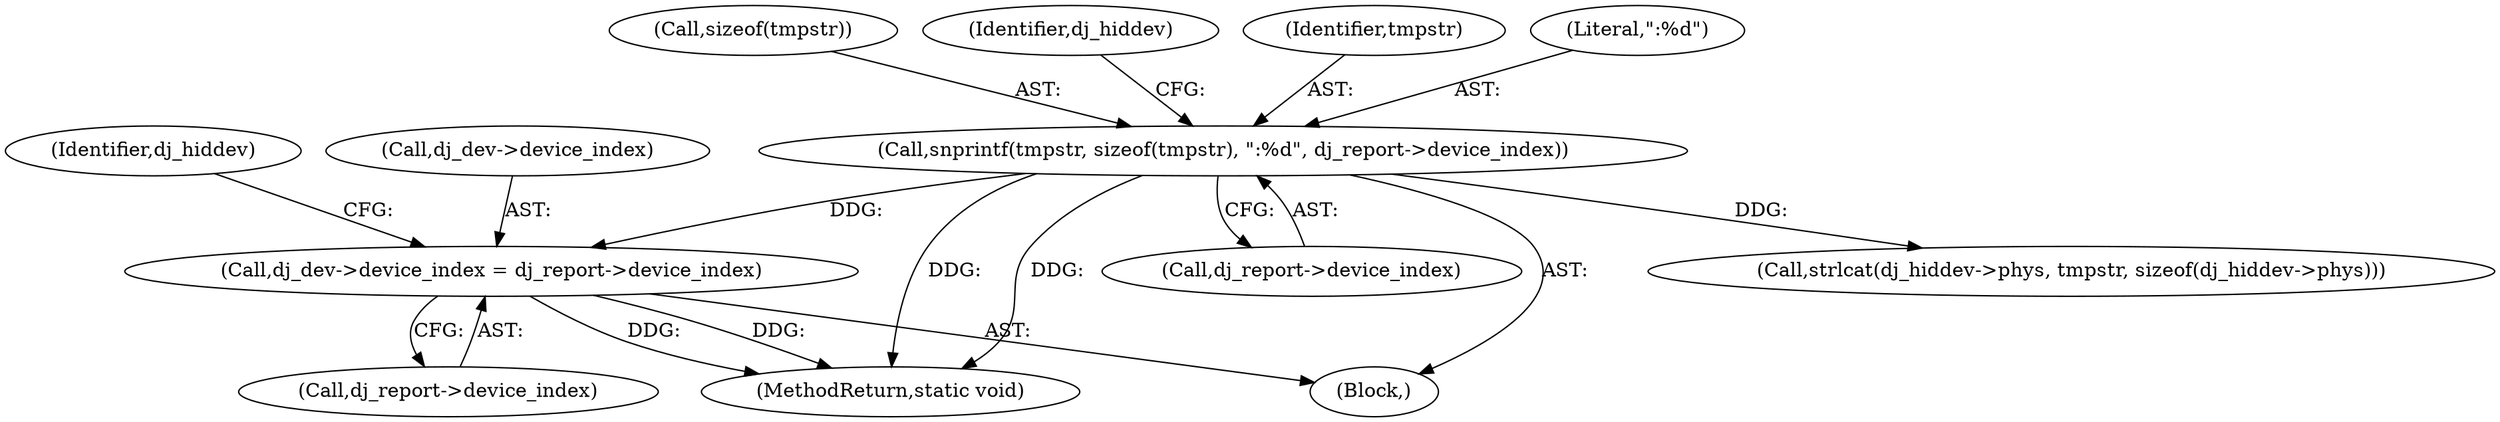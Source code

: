 digraph "0_linux_ad3e14d7c5268c2e24477c6ef54bbdf88add5d36_0@pointer" {
"1000300" [label="(Call,dj_dev->device_index = dj_report->device_index)"];
"1000245" [label="(Call,snprintf(tmpstr, sizeof(tmpstr), \":%d\", dj_report->device_index))"];
"1000247" [label="(Call,sizeof(tmpstr))"];
"1000255" [label="(Identifier,dj_hiddev)"];
"1000253" [label="(Call,strlcat(dj_hiddev->phys, tmpstr, sizeof(dj_hiddev->phys)))"];
"1000300" [label="(Call,dj_dev->device_index = dj_report->device_index)"];
"1000246" [label="(Identifier,tmpstr)"];
"1000245" [label="(Call,snprintf(tmpstr, sizeof(tmpstr), \":%d\", dj_report->device_index))"];
"1000249" [label="(Literal,\":%d\")"];
"1000304" [label="(Call,dj_report->device_index)"];
"1000309" [label="(Identifier,dj_hiddev)"];
"1000250" [label="(Call,dj_report->device_index)"];
"1000106" [label="(Block,)"];
"1000349" [label="(MethodReturn,static void)"];
"1000301" [label="(Call,dj_dev->device_index)"];
"1000300" -> "1000106"  [label="AST: "];
"1000300" -> "1000304"  [label="CFG: "];
"1000301" -> "1000300"  [label="AST: "];
"1000304" -> "1000300"  [label="AST: "];
"1000309" -> "1000300"  [label="CFG: "];
"1000300" -> "1000349"  [label="DDG: "];
"1000300" -> "1000349"  [label="DDG: "];
"1000245" -> "1000300"  [label="DDG: "];
"1000245" -> "1000106"  [label="AST: "];
"1000245" -> "1000250"  [label="CFG: "];
"1000246" -> "1000245"  [label="AST: "];
"1000247" -> "1000245"  [label="AST: "];
"1000249" -> "1000245"  [label="AST: "];
"1000250" -> "1000245"  [label="AST: "];
"1000255" -> "1000245"  [label="CFG: "];
"1000245" -> "1000349"  [label="DDG: "];
"1000245" -> "1000349"  [label="DDG: "];
"1000245" -> "1000253"  [label="DDG: "];
}
